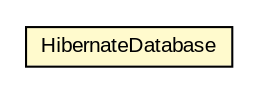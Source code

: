 #!/usr/local/bin/dot
#
# Class diagram 
# Generated by UMLGraph version 5.3 (http://www.umlgraph.org/)
#

digraph G {
	edge [fontname="arial",fontsize=10,labelfontname="arial",labelfontsize=10];
	node [fontname="arial",fontsize=10,shape=plaintext];
	nodesep=0.25;
	ranksep=0.5;
	// context.arch.logging.HibernateDatabase
	c124009 [label=<<table title="context.arch.logging.HibernateDatabase" border="0" cellborder="1" cellspacing="0" cellpadding="2" port="p" bgcolor="lemonChiffon" href="./HibernateDatabase.html">
		<tr><td><table border="0" cellspacing="0" cellpadding="1">
<tr><td align="center" balign="center"> HibernateDatabase </td></tr>
		</table></td></tr>
		</table>>, fontname="arial", fontcolor="black", fontsize=10.0];
}


